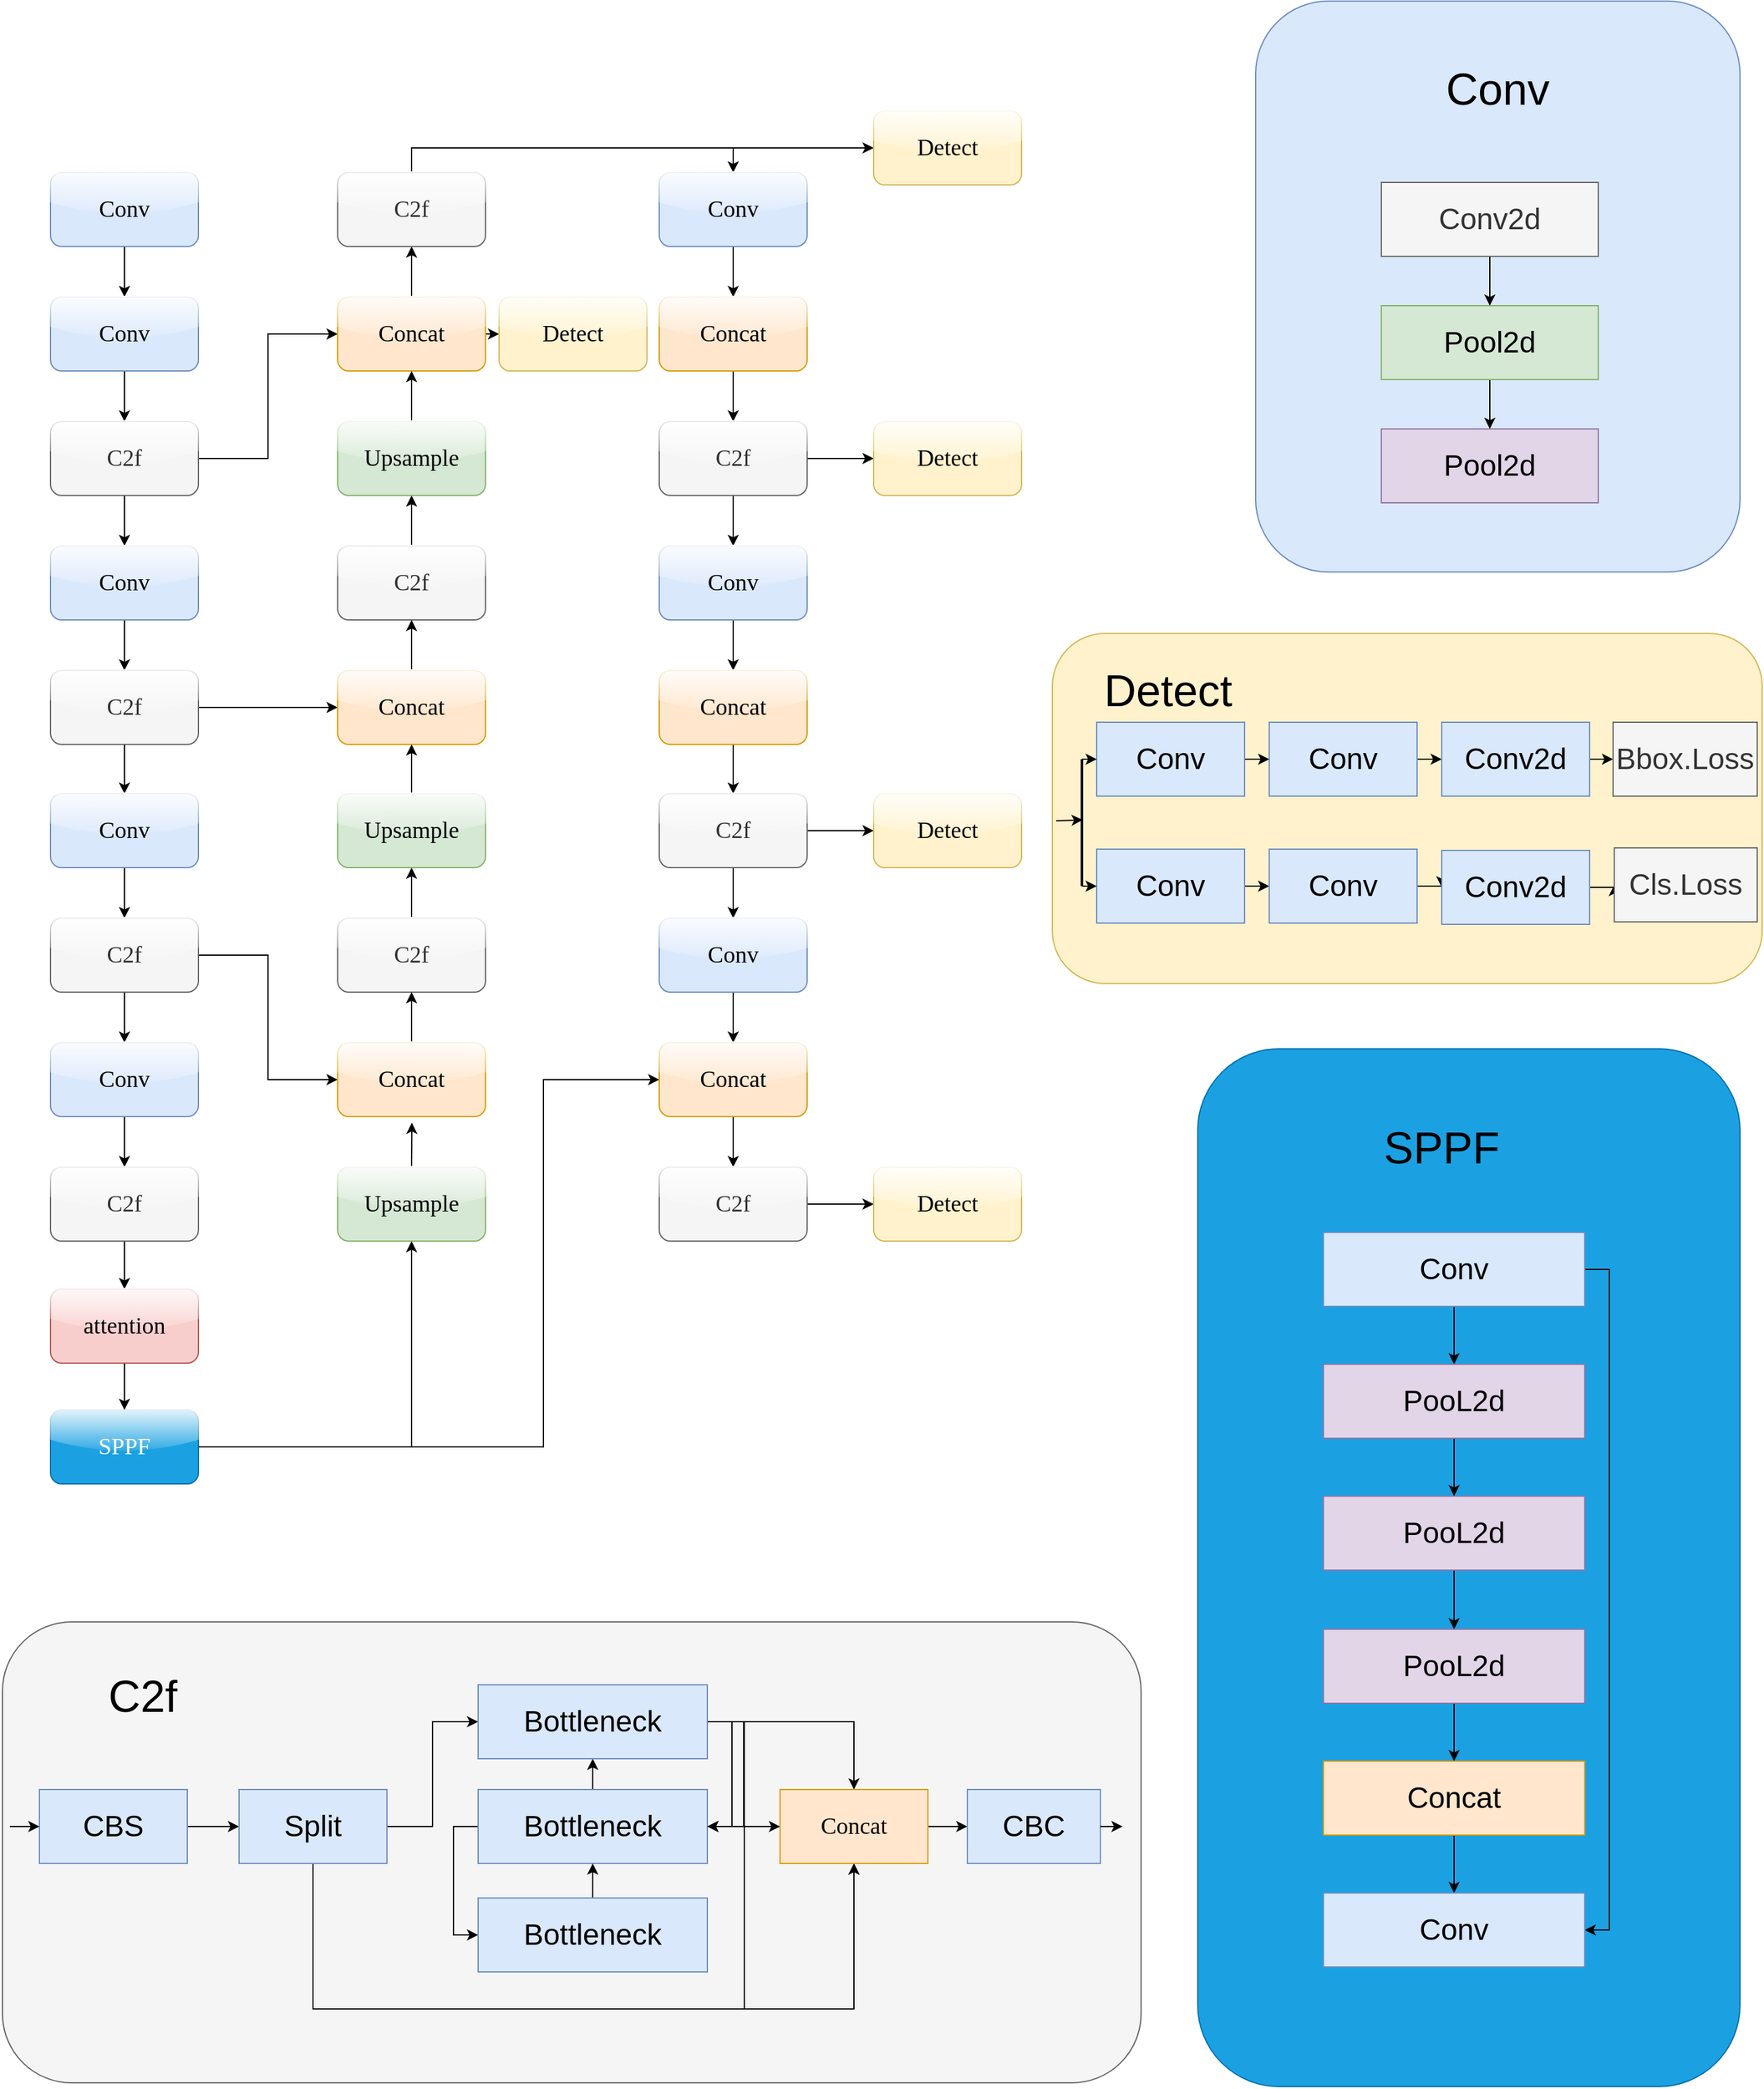 <mxfile version="26.0.16">
  <diagram name="第 1 页" id="e7HlVfwk5nqW00gzPEb4">
    <mxGraphModel dx="3178" dy="1715" grid="0" gridSize="10" guides="1" tooltips="1" connect="1" arrows="1" fold="1" page="1" pageScale="1" pageWidth="3000" pageHeight="4000" math="0" shadow="0">
      <root>
        <mxCell id="0" />
        <mxCell id="1" parent="0" />
        <mxCell id="bVhOLgPDnl9ng7HYhSVx-61" style="edgeStyle=orthogonalEdgeStyle;rounded=0;orthogonalLoop=1;jettySize=auto;html=1;exitX=0.5;exitY=1;exitDx=0;exitDy=0;entryX=0.5;entryY=0;entryDx=0;entryDy=0;" edge="1" parent="1" source="bVhOLgPDnl9ng7HYhSVx-1" target="bVhOLgPDnl9ng7HYhSVx-11">
          <mxGeometry relative="1" as="geometry" />
        </mxCell>
        <mxCell id="bVhOLgPDnl9ng7HYhSVx-1" value="&lt;font face=&quot;Georgia&quot; style=&quot;font-size: 19px;&quot;&gt;Conv&lt;/font&gt;" style="rounded=1;whiteSpace=wrap;html=1;glass=1;fillColor=#dae8fc;strokeColor=#6c8ebf;" vertex="1" parent="1">
          <mxGeometry x="278" y="230" width="120" height="60" as="geometry" />
        </mxCell>
        <mxCell id="bVhOLgPDnl9ng7HYhSVx-62" style="edgeStyle=orthogonalEdgeStyle;rounded=0;orthogonalLoop=1;jettySize=auto;html=1;exitX=0.5;exitY=1;exitDx=0;exitDy=0;" edge="1" parent="1" source="bVhOLgPDnl9ng7HYhSVx-11" target="bVhOLgPDnl9ng7HYhSVx-12">
          <mxGeometry relative="1" as="geometry" />
        </mxCell>
        <mxCell id="bVhOLgPDnl9ng7HYhSVx-11" value="&lt;font face=&quot;Georgia&quot; style=&quot;font-size: 19px;&quot;&gt;Conv&lt;/font&gt;" style="rounded=1;whiteSpace=wrap;html=1;glass=1;fillColor=#dae8fc;strokeColor=#6c8ebf;" vertex="1" parent="1">
          <mxGeometry x="278" y="331" width="120" height="60" as="geometry" />
        </mxCell>
        <mxCell id="bVhOLgPDnl9ng7HYhSVx-63" style="edgeStyle=orthogonalEdgeStyle;rounded=0;orthogonalLoop=1;jettySize=auto;html=1;exitX=0.5;exitY=1;exitDx=0;exitDy=0;" edge="1" parent="1" source="bVhOLgPDnl9ng7HYhSVx-12" target="bVhOLgPDnl9ng7HYhSVx-13">
          <mxGeometry relative="1" as="geometry" />
        </mxCell>
        <mxCell id="bVhOLgPDnl9ng7HYhSVx-98" style="edgeStyle=orthogonalEdgeStyle;rounded=0;orthogonalLoop=1;jettySize=auto;html=1;exitX=1;exitY=0.5;exitDx=0;exitDy=0;entryX=0;entryY=0.5;entryDx=0;entryDy=0;" edge="1" parent="1" source="bVhOLgPDnl9ng7HYhSVx-12" target="bVhOLgPDnl9ng7HYhSVx-40">
          <mxGeometry relative="1" as="geometry" />
        </mxCell>
        <mxCell id="bVhOLgPDnl9ng7HYhSVx-12" value="&lt;font face=&quot;Verdana&quot;&gt;&lt;font style=&quot;font-size: 19px;&quot;&gt;C&lt;/font&gt;&lt;font style=&quot;font-size: 19px;&quot;&gt;2f&lt;/font&gt;&lt;/font&gt;" style="rounded=1;whiteSpace=wrap;html=1;glass=1;fillColor=#f5f5f5;fontColor=#333333;strokeColor=#666666;" vertex="1" parent="1">
          <mxGeometry x="278" y="432" width="120" height="60" as="geometry" />
        </mxCell>
        <mxCell id="bVhOLgPDnl9ng7HYhSVx-64" style="edgeStyle=orthogonalEdgeStyle;rounded=0;orthogonalLoop=1;jettySize=auto;html=1;exitX=0.5;exitY=1;exitDx=0;exitDy=0;" edge="1" parent="1" source="bVhOLgPDnl9ng7HYhSVx-13" target="bVhOLgPDnl9ng7HYhSVx-14">
          <mxGeometry relative="1" as="geometry" />
        </mxCell>
        <mxCell id="bVhOLgPDnl9ng7HYhSVx-13" value="&lt;font face=&quot;Georgia&quot; style=&quot;font-size: 19px;&quot;&gt;Conv&lt;/font&gt;" style="rounded=1;whiteSpace=wrap;html=1;glass=1;fillColor=#dae8fc;strokeColor=#6c8ebf;" vertex="1" parent="1">
          <mxGeometry x="278" y="533" width="120" height="60" as="geometry" />
        </mxCell>
        <mxCell id="bVhOLgPDnl9ng7HYhSVx-65" style="edgeStyle=orthogonalEdgeStyle;rounded=0;orthogonalLoop=1;jettySize=auto;html=1;exitX=0.5;exitY=1;exitDx=0;exitDy=0;entryX=0.5;entryY=0;entryDx=0;entryDy=0;" edge="1" parent="1" source="bVhOLgPDnl9ng7HYhSVx-14" target="bVhOLgPDnl9ng7HYhSVx-15">
          <mxGeometry relative="1" as="geometry" />
        </mxCell>
        <mxCell id="bVhOLgPDnl9ng7HYhSVx-97" style="edgeStyle=orthogonalEdgeStyle;rounded=0;orthogonalLoop=1;jettySize=auto;html=1;exitX=1;exitY=0.5;exitDx=0;exitDy=0;" edge="1" parent="1" source="bVhOLgPDnl9ng7HYhSVx-14" target="bVhOLgPDnl9ng7HYhSVx-26">
          <mxGeometry relative="1" as="geometry" />
        </mxCell>
        <mxCell id="bVhOLgPDnl9ng7HYhSVx-14" value="&lt;font face=&quot;Verdana&quot;&gt;&lt;font style=&quot;font-size: 19px;&quot;&gt;C&lt;/font&gt;&lt;font style=&quot;font-size: 19px;&quot;&gt;2f&lt;/font&gt;&lt;/font&gt;" style="rounded=1;whiteSpace=wrap;html=1;glass=1;fillColor=#f5f5f5;fontColor=#333333;strokeColor=#666666;" vertex="1" parent="1">
          <mxGeometry x="278" y="634" width="120" height="60" as="geometry" />
        </mxCell>
        <mxCell id="bVhOLgPDnl9ng7HYhSVx-66" style="edgeStyle=orthogonalEdgeStyle;rounded=0;orthogonalLoop=1;jettySize=auto;html=1;exitX=0.5;exitY=1;exitDx=0;exitDy=0;entryX=0.5;entryY=0;entryDx=0;entryDy=0;" edge="1" parent="1" source="bVhOLgPDnl9ng7HYhSVx-15" target="bVhOLgPDnl9ng7HYhSVx-17">
          <mxGeometry relative="1" as="geometry" />
        </mxCell>
        <mxCell id="bVhOLgPDnl9ng7HYhSVx-15" value="&lt;font face=&quot;Georgia&quot; style=&quot;font-size: 19px;&quot;&gt;Conv&lt;/font&gt;" style="rounded=1;whiteSpace=wrap;html=1;glass=1;fillColor=#dae8fc;strokeColor=#6c8ebf;" vertex="1" parent="1">
          <mxGeometry x="278" y="734" width="120" height="60" as="geometry" />
        </mxCell>
        <mxCell id="bVhOLgPDnl9ng7HYhSVx-67" style="edgeStyle=orthogonalEdgeStyle;rounded=0;orthogonalLoop=1;jettySize=auto;html=1;exitX=0.5;exitY=1;exitDx=0;exitDy=0;entryX=0.5;entryY=0;entryDx=0;entryDy=0;" edge="1" parent="1" source="bVhOLgPDnl9ng7HYhSVx-17" target="bVhOLgPDnl9ng7HYhSVx-18">
          <mxGeometry relative="1" as="geometry" />
        </mxCell>
        <mxCell id="bVhOLgPDnl9ng7HYhSVx-96" style="edgeStyle=orthogonalEdgeStyle;rounded=0;orthogonalLoop=1;jettySize=auto;html=1;exitX=1;exitY=0.5;exitDx=0;exitDy=0;entryX=0;entryY=0.5;entryDx=0;entryDy=0;" edge="1" parent="1" source="bVhOLgPDnl9ng7HYhSVx-17" target="bVhOLgPDnl9ng7HYhSVx-34">
          <mxGeometry relative="1" as="geometry" />
        </mxCell>
        <mxCell id="bVhOLgPDnl9ng7HYhSVx-17" value="&lt;font face=&quot;Verdana&quot;&gt;&lt;font style=&quot;font-size: 19px;&quot;&gt;C&lt;/font&gt;&lt;font style=&quot;font-size: 19px;&quot;&gt;2f&lt;/font&gt;&lt;/font&gt;" style="rounded=1;whiteSpace=wrap;html=1;glass=1;fillColor=#f5f5f5;fontColor=#333333;strokeColor=#666666;" vertex="1" parent="1">
          <mxGeometry x="278" y="835" width="120" height="60" as="geometry" />
        </mxCell>
        <mxCell id="bVhOLgPDnl9ng7HYhSVx-68" style="edgeStyle=orthogonalEdgeStyle;rounded=0;orthogonalLoop=1;jettySize=auto;html=1;exitX=0.5;exitY=1;exitDx=0;exitDy=0;" edge="1" parent="1" source="bVhOLgPDnl9ng7HYhSVx-18" target="bVhOLgPDnl9ng7HYhSVx-19">
          <mxGeometry relative="1" as="geometry" />
        </mxCell>
        <mxCell id="bVhOLgPDnl9ng7HYhSVx-18" value="&lt;font face=&quot;Georgia&quot; style=&quot;font-size: 19px;&quot;&gt;Conv&lt;/font&gt;" style="rounded=1;whiteSpace=wrap;html=1;glass=1;fillColor=#dae8fc;strokeColor=#6c8ebf;" vertex="1" parent="1">
          <mxGeometry x="278" y="936" width="120" height="60" as="geometry" />
        </mxCell>
        <mxCell id="bVhOLgPDnl9ng7HYhSVx-69" style="edgeStyle=orthogonalEdgeStyle;rounded=0;orthogonalLoop=1;jettySize=auto;html=1;exitX=0.5;exitY=1;exitDx=0;exitDy=0;entryX=0.5;entryY=0;entryDx=0;entryDy=0;" edge="1" parent="1" source="bVhOLgPDnl9ng7HYhSVx-19" target="bVhOLgPDnl9ng7HYhSVx-24">
          <mxGeometry relative="1" as="geometry" />
        </mxCell>
        <mxCell id="bVhOLgPDnl9ng7HYhSVx-19" value="&lt;font face=&quot;Verdana&quot;&gt;&lt;font style=&quot;font-size: 19px;&quot;&gt;C&lt;/font&gt;&lt;font style=&quot;font-size: 19px;&quot;&gt;2f&lt;/font&gt;&lt;/font&gt;" style="rounded=1;whiteSpace=wrap;html=1;glass=1;fillColor=#f5f5f5;fontColor=#333333;strokeColor=#666666;" vertex="1" parent="1">
          <mxGeometry x="278" y="1037" width="120" height="60" as="geometry" />
        </mxCell>
        <mxCell id="bVhOLgPDnl9ng7HYhSVx-107" style="edgeStyle=orthogonalEdgeStyle;rounded=0;orthogonalLoop=1;jettySize=auto;html=1;exitX=1;exitY=0.5;exitDx=0;exitDy=0;entryX=0.5;entryY=1;entryDx=0;entryDy=0;" edge="1" parent="1" source="bVhOLgPDnl9ng7HYhSVx-22" target="bVhOLgPDnl9ng7HYhSVx-35">
          <mxGeometry relative="1" as="geometry" />
        </mxCell>
        <mxCell id="bVhOLgPDnl9ng7HYhSVx-124" style="edgeStyle=orthogonalEdgeStyle;rounded=0;orthogonalLoop=1;jettySize=auto;html=1;exitX=1;exitY=0.5;exitDx=0;exitDy=0;entryX=0;entryY=0.5;entryDx=0;entryDy=0;" edge="1" parent="1" source="bVhOLgPDnl9ng7HYhSVx-22" target="bVhOLgPDnl9ng7HYhSVx-53">
          <mxGeometry relative="1" as="geometry">
            <Array as="points">
              <mxPoint x="678" y="1264" />
              <mxPoint x="678" y="966" />
            </Array>
          </mxGeometry>
        </mxCell>
        <mxCell id="bVhOLgPDnl9ng7HYhSVx-22" value="&lt;font face=&quot;Verdana&quot;&gt;&lt;span style=&quot;font-size: 19px;&quot;&gt;SPPF&lt;/span&gt;&lt;/font&gt;" style="rounded=1;whiteSpace=wrap;html=1;glass=1;fillColor=#1ba1e2;fontColor=#ffffff;strokeColor=#006EAF;" vertex="1" parent="1">
          <mxGeometry x="278" y="1234" width="120" height="60" as="geometry" />
        </mxCell>
        <mxCell id="bVhOLgPDnl9ng7HYhSVx-70" style="edgeStyle=orthogonalEdgeStyle;rounded=0;orthogonalLoop=1;jettySize=auto;html=1;exitX=0.5;exitY=1;exitDx=0;exitDy=0;entryX=0.5;entryY=0;entryDx=0;entryDy=0;" edge="1" parent="1" source="bVhOLgPDnl9ng7HYhSVx-24" target="bVhOLgPDnl9ng7HYhSVx-22">
          <mxGeometry relative="1" as="geometry" />
        </mxCell>
        <mxCell id="bVhOLgPDnl9ng7HYhSVx-24" value="&lt;font face=&quot;Verdana&quot;&gt;&lt;span style=&quot;font-size: 19px;&quot;&gt;attention&lt;/span&gt;&lt;/font&gt;" style="rounded=1;whiteSpace=wrap;html=1;glass=1;fillColor=#f8cecc;strokeColor=#b85450;" vertex="1" parent="1">
          <mxGeometry x="278" y="1136" width="120" height="60" as="geometry" />
        </mxCell>
        <mxCell id="bVhOLgPDnl9ng7HYhSVx-76" style="edgeStyle=orthogonalEdgeStyle;rounded=0;orthogonalLoop=1;jettySize=auto;html=1;exitX=0.5;exitY=0;exitDx=0;exitDy=0;" edge="1" parent="1" source="bVhOLgPDnl9ng7HYhSVx-25" target="bVhOLgPDnl9ng7HYhSVx-41">
          <mxGeometry relative="1" as="geometry" />
        </mxCell>
        <mxCell id="bVhOLgPDnl9ng7HYhSVx-25" value="&lt;font face=&quot;Verdana&quot;&gt;&lt;font style=&quot;font-size: 19px;&quot;&gt;C&lt;/font&gt;&lt;font style=&quot;font-size: 19px;&quot;&gt;2f&lt;/font&gt;&lt;/font&gt;" style="rounded=1;whiteSpace=wrap;html=1;glass=1;fillColor=#f5f5f5;fontColor=#333333;strokeColor=#666666;flipH=1;" vertex="1" parent="1">
          <mxGeometry x="511" y="533" width="120" height="60" as="geometry" />
        </mxCell>
        <mxCell id="bVhOLgPDnl9ng7HYhSVx-75" style="edgeStyle=orthogonalEdgeStyle;rounded=0;orthogonalLoop=1;jettySize=auto;html=1;exitX=0.5;exitY=0;exitDx=0;exitDy=0;entryX=0.5;entryY=1;entryDx=0;entryDy=0;" edge="1" parent="1" source="bVhOLgPDnl9ng7HYhSVx-26" target="bVhOLgPDnl9ng7HYhSVx-25">
          <mxGeometry relative="1" as="geometry" />
        </mxCell>
        <mxCell id="bVhOLgPDnl9ng7HYhSVx-26" value="&lt;font face=&quot;Verdana&quot;&gt;&lt;span style=&quot;font-size: 19px;&quot;&gt;Concat&lt;/span&gt;&lt;/font&gt;" style="rounded=1;whiteSpace=wrap;html=1;glass=1;fillColor=#ffe6cc;strokeColor=#d79b00;flipH=1;" vertex="1" parent="1">
          <mxGeometry x="511" y="634" width="120" height="60" as="geometry" />
        </mxCell>
        <mxCell id="bVhOLgPDnl9ng7HYhSVx-74" style="edgeStyle=orthogonalEdgeStyle;rounded=0;orthogonalLoop=1;jettySize=auto;html=1;exitX=0.5;exitY=0;exitDx=0;exitDy=0;entryX=0.5;entryY=1;entryDx=0;entryDy=0;" edge="1" parent="1" source="bVhOLgPDnl9ng7HYhSVx-32" target="bVhOLgPDnl9ng7HYhSVx-26">
          <mxGeometry relative="1" as="geometry" />
        </mxCell>
        <mxCell id="bVhOLgPDnl9ng7HYhSVx-32" value="&lt;font face=&quot;Verdana&quot;&gt;&lt;span style=&quot;font-size: 19px;&quot;&gt;Upsample&lt;/span&gt;&lt;/font&gt;" style="rounded=1;whiteSpace=wrap;html=1;glass=1;fillColor=#d5e8d4;strokeColor=#82b366;flipH=1;" vertex="1" parent="1">
          <mxGeometry x="511" y="734" width="120" height="60" as="geometry" />
        </mxCell>
        <mxCell id="bVhOLgPDnl9ng7HYhSVx-73" style="edgeStyle=orthogonalEdgeStyle;rounded=0;orthogonalLoop=1;jettySize=auto;html=1;exitX=0.5;exitY=0;exitDx=0;exitDy=0;entryX=0.5;entryY=1;entryDx=0;entryDy=0;" edge="1" parent="1" source="bVhOLgPDnl9ng7HYhSVx-33" target="bVhOLgPDnl9ng7HYhSVx-32">
          <mxGeometry relative="1" as="geometry" />
        </mxCell>
        <mxCell id="bVhOLgPDnl9ng7HYhSVx-33" value="&lt;font face=&quot;Verdana&quot;&gt;&lt;font style=&quot;font-size: 19px;&quot;&gt;C&lt;/font&gt;&lt;font style=&quot;font-size: 19px;&quot;&gt;2f&lt;/font&gt;&lt;/font&gt;" style="rounded=1;whiteSpace=wrap;html=1;glass=1;fillColor=#f5f5f5;fontColor=#333333;strokeColor=#666666;flipH=1;" vertex="1" parent="1">
          <mxGeometry x="511" y="835" width="120" height="60" as="geometry" />
        </mxCell>
        <mxCell id="bVhOLgPDnl9ng7HYhSVx-72" style="edgeStyle=orthogonalEdgeStyle;rounded=0;orthogonalLoop=1;jettySize=auto;html=1;exitX=0.5;exitY=0;exitDx=0;exitDy=0;entryX=0.5;entryY=1;entryDx=0;entryDy=0;" edge="1" parent="1" source="bVhOLgPDnl9ng7HYhSVx-34" target="bVhOLgPDnl9ng7HYhSVx-33">
          <mxGeometry relative="1" as="geometry" />
        </mxCell>
        <mxCell id="bVhOLgPDnl9ng7HYhSVx-34" value="&lt;font face=&quot;Verdana&quot;&gt;&lt;span style=&quot;font-size: 19px;&quot;&gt;Concat&lt;/span&gt;&lt;/font&gt;" style="rounded=1;whiteSpace=wrap;html=1;glass=1;fillColor=#ffe6cc;strokeColor=#d79b00;flipH=1;" vertex="1" parent="1">
          <mxGeometry x="511" y="936" width="120" height="60" as="geometry" />
        </mxCell>
        <mxCell id="bVhOLgPDnl9ng7HYhSVx-71" style="edgeStyle=orthogonalEdgeStyle;rounded=0;orthogonalLoop=1;jettySize=auto;html=1;exitX=0.5;exitY=0;exitDx=0;exitDy=0;" edge="1" parent="1" source="bVhOLgPDnl9ng7HYhSVx-35">
          <mxGeometry relative="1" as="geometry">
            <mxPoint x="571.25" y="1001" as="targetPoint" />
          </mxGeometry>
        </mxCell>
        <mxCell id="bVhOLgPDnl9ng7HYhSVx-35" value="&lt;font face=&quot;Verdana&quot;&gt;&lt;span style=&quot;font-size: 19px;&quot;&gt;Upsample&lt;/span&gt;&lt;/font&gt;" style="rounded=1;whiteSpace=wrap;html=1;glass=1;fillColor=#d5e8d4;strokeColor=#82b366;flipH=1;" vertex="1" parent="1">
          <mxGeometry x="511" y="1037" width="120" height="60" as="geometry" />
        </mxCell>
        <mxCell id="bVhOLgPDnl9ng7HYhSVx-92" style="edgeStyle=orthogonalEdgeStyle;rounded=0;orthogonalLoop=1;jettySize=auto;html=1;exitX=0.5;exitY=0;exitDx=0;exitDy=0;entryX=0.5;entryY=0;entryDx=0;entryDy=0;" edge="1" parent="1" source="bVhOLgPDnl9ng7HYhSVx-39" target="bVhOLgPDnl9ng7HYhSVx-46">
          <mxGeometry relative="1" as="geometry" />
        </mxCell>
        <mxCell id="bVhOLgPDnl9ng7HYhSVx-137" style="edgeStyle=orthogonalEdgeStyle;rounded=0;orthogonalLoop=1;jettySize=auto;html=1;exitX=0.5;exitY=0;exitDx=0;exitDy=0;entryX=0;entryY=0.5;entryDx=0;entryDy=0;" edge="1" parent="1" source="bVhOLgPDnl9ng7HYhSVx-39" target="bVhOLgPDnl9ng7HYhSVx-136">
          <mxGeometry relative="1" as="geometry" />
        </mxCell>
        <mxCell id="bVhOLgPDnl9ng7HYhSVx-39" value="&lt;font face=&quot;Verdana&quot;&gt;&lt;font style=&quot;font-size: 19px;&quot;&gt;C&lt;/font&gt;&lt;font style=&quot;font-size: 19px;&quot;&gt;2f&lt;/font&gt;&lt;/font&gt;" style="rounded=1;whiteSpace=wrap;html=1;glass=1;fillColor=#f5f5f5;fontColor=#333333;strokeColor=#666666;flipH=1;" vertex="1" parent="1">
          <mxGeometry x="511" y="230" width="120" height="60" as="geometry" />
        </mxCell>
        <mxCell id="bVhOLgPDnl9ng7HYhSVx-78" style="edgeStyle=orthogonalEdgeStyle;rounded=0;orthogonalLoop=1;jettySize=auto;html=1;exitX=0.5;exitY=0;exitDx=0;exitDy=0;entryX=0.5;entryY=1;entryDx=0;entryDy=0;" edge="1" parent="1" source="bVhOLgPDnl9ng7HYhSVx-40" target="bVhOLgPDnl9ng7HYhSVx-39">
          <mxGeometry relative="1" as="geometry" />
        </mxCell>
        <mxCell id="bVhOLgPDnl9ng7HYhSVx-129" style="edgeStyle=orthogonalEdgeStyle;rounded=0;orthogonalLoop=1;jettySize=auto;html=1;exitX=1;exitY=0.5;exitDx=0;exitDy=0;entryX=0;entryY=0.5;entryDx=0;entryDy=0;" edge="1" parent="1" source="bVhOLgPDnl9ng7HYhSVx-40" target="bVhOLgPDnl9ng7HYhSVx-125">
          <mxGeometry relative="1" as="geometry" />
        </mxCell>
        <mxCell id="bVhOLgPDnl9ng7HYhSVx-40" value="&lt;font face=&quot;Verdana&quot;&gt;&lt;span style=&quot;font-size: 19px;&quot;&gt;Concat&lt;/span&gt;&lt;/font&gt;" style="rounded=1;whiteSpace=wrap;html=1;glass=1;fillColor=#ffe6cc;strokeColor=#d79b00;flipH=1;" vertex="1" parent="1">
          <mxGeometry x="511" y="331" width="120" height="60" as="geometry" />
        </mxCell>
        <mxCell id="bVhOLgPDnl9ng7HYhSVx-77" style="edgeStyle=orthogonalEdgeStyle;rounded=0;orthogonalLoop=1;jettySize=auto;html=1;exitX=0.5;exitY=0;exitDx=0;exitDy=0;entryX=0.5;entryY=1;entryDx=0;entryDy=0;" edge="1" parent="1" source="bVhOLgPDnl9ng7HYhSVx-41" target="bVhOLgPDnl9ng7HYhSVx-40">
          <mxGeometry relative="1" as="geometry" />
        </mxCell>
        <mxCell id="bVhOLgPDnl9ng7HYhSVx-41" value="&lt;font face=&quot;Verdana&quot;&gt;&lt;span style=&quot;font-size: 19px;&quot;&gt;Upsample&lt;/span&gt;&lt;/font&gt;" style="rounded=1;whiteSpace=wrap;html=1;glass=1;fillColor=#d5e8d4;strokeColor=#82b366;flipH=1;" vertex="1" parent="1">
          <mxGeometry x="511" y="432" width="120" height="60" as="geometry" />
        </mxCell>
        <mxCell id="bVhOLgPDnl9ng7HYhSVx-79" style="edgeStyle=orthogonalEdgeStyle;rounded=0;orthogonalLoop=1;jettySize=auto;html=1;exitX=0.5;exitY=1;exitDx=0;exitDy=0;entryX=0.5;entryY=0;entryDx=0;entryDy=0;" edge="1" parent="1" source="bVhOLgPDnl9ng7HYhSVx-46" target="bVhOLgPDnl9ng7HYhSVx-47">
          <mxGeometry relative="1" as="geometry" />
        </mxCell>
        <mxCell id="bVhOLgPDnl9ng7HYhSVx-46" value="&lt;font face=&quot;Georgia&quot; style=&quot;font-size: 19px;&quot;&gt;Conv&lt;/font&gt;" style="rounded=1;whiteSpace=wrap;html=1;glass=1;fillColor=#dae8fc;strokeColor=#6c8ebf;" vertex="1" parent="1">
          <mxGeometry x="772" y="230" width="120" height="60" as="geometry" />
        </mxCell>
        <mxCell id="bVhOLgPDnl9ng7HYhSVx-80" style="edgeStyle=orthogonalEdgeStyle;rounded=0;orthogonalLoop=1;jettySize=auto;html=1;exitX=0.5;exitY=1;exitDx=0;exitDy=0;entryX=0.5;entryY=0;entryDx=0;entryDy=0;" edge="1" parent="1" source="bVhOLgPDnl9ng7HYhSVx-47" target="bVhOLgPDnl9ng7HYhSVx-48">
          <mxGeometry relative="1" as="geometry" />
        </mxCell>
        <mxCell id="bVhOLgPDnl9ng7HYhSVx-47" value="&lt;font face=&quot;Verdana&quot;&gt;&lt;span style=&quot;font-size: 19px;&quot;&gt;Concat&lt;/span&gt;&lt;/font&gt;" style="rounded=1;whiteSpace=wrap;html=1;glass=1;fillColor=#ffe6cc;strokeColor=#d79b00;" vertex="1" parent="1">
          <mxGeometry x="772" y="331" width="120" height="60" as="geometry" />
        </mxCell>
        <mxCell id="bVhOLgPDnl9ng7HYhSVx-81" style="edgeStyle=orthogonalEdgeStyle;rounded=0;orthogonalLoop=1;jettySize=auto;html=1;exitX=0.5;exitY=1;exitDx=0;exitDy=0;entryX=0.5;entryY=0;entryDx=0;entryDy=0;" edge="1" parent="1" source="bVhOLgPDnl9ng7HYhSVx-48" target="bVhOLgPDnl9ng7HYhSVx-49">
          <mxGeometry relative="1" as="geometry" />
        </mxCell>
        <mxCell id="bVhOLgPDnl9ng7HYhSVx-130" style="edgeStyle=orthogonalEdgeStyle;rounded=0;orthogonalLoop=1;jettySize=auto;html=1;exitX=1;exitY=0.5;exitDx=0;exitDy=0;entryX=0;entryY=0.5;entryDx=0;entryDy=0;" edge="1" parent="1" source="bVhOLgPDnl9ng7HYhSVx-48" target="bVhOLgPDnl9ng7HYhSVx-126">
          <mxGeometry relative="1" as="geometry" />
        </mxCell>
        <mxCell id="bVhOLgPDnl9ng7HYhSVx-48" value="&lt;font face=&quot;Verdana&quot;&gt;&lt;font style=&quot;font-size: 19px;&quot;&gt;C&lt;/font&gt;&lt;font style=&quot;font-size: 19px;&quot;&gt;2f&lt;/font&gt;&lt;/font&gt;" style="rounded=1;whiteSpace=wrap;html=1;glass=1;fillColor=#f5f5f5;fontColor=#333333;strokeColor=#666666;" vertex="1" parent="1">
          <mxGeometry x="772" y="432" width="120" height="60" as="geometry" />
        </mxCell>
        <mxCell id="bVhOLgPDnl9ng7HYhSVx-82" style="edgeStyle=orthogonalEdgeStyle;rounded=0;orthogonalLoop=1;jettySize=auto;html=1;exitX=0.5;exitY=1;exitDx=0;exitDy=0;entryX=0.5;entryY=0;entryDx=0;entryDy=0;" edge="1" parent="1" source="bVhOLgPDnl9ng7HYhSVx-49" target="bVhOLgPDnl9ng7HYhSVx-50">
          <mxGeometry relative="1" as="geometry" />
        </mxCell>
        <mxCell id="bVhOLgPDnl9ng7HYhSVx-49" value="&lt;font face=&quot;Georgia&quot; style=&quot;font-size: 19px;&quot;&gt;Conv&lt;/font&gt;" style="rounded=1;whiteSpace=wrap;html=1;glass=1;fillColor=#dae8fc;strokeColor=#6c8ebf;" vertex="1" parent="1">
          <mxGeometry x="772" y="533" width="120" height="60" as="geometry" />
        </mxCell>
        <mxCell id="bVhOLgPDnl9ng7HYhSVx-83" style="edgeStyle=orthogonalEdgeStyle;rounded=0;orthogonalLoop=1;jettySize=auto;html=1;exitX=0.5;exitY=1;exitDx=0;exitDy=0;entryX=0.5;entryY=0;entryDx=0;entryDy=0;" edge="1" parent="1" source="bVhOLgPDnl9ng7HYhSVx-50" target="bVhOLgPDnl9ng7HYhSVx-51">
          <mxGeometry relative="1" as="geometry" />
        </mxCell>
        <mxCell id="bVhOLgPDnl9ng7HYhSVx-50" value="&lt;font face=&quot;Verdana&quot;&gt;&lt;span style=&quot;font-size: 19px;&quot;&gt;Concat&lt;/span&gt;&lt;/font&gt;" style="rounded=1;whiteSpace=wrap;html=1;glass=1;fillColor=#ffe6cc;strokeColor=#d79b00;" vertex="1" parent="1">
          <mxGeometry x="772" y="634" width="120" height="60" as="geometry" />
        </mxCell>
        <mxCell id="bVhOLgPDnl9ng7HYhSVx-84" style="edgeStyle=orthogonalEdgeStyle;rounded=0;orthogonalLoop=1;jettySize=auto;html=1;exitX=0.5;exitY=1;exitDx=0;exitDy=0;entryX=0.5;entryY=0;entryDx=0;entryDy=0;" edge="1" parent="1" source="bVhOLgPDnl9ng7HYhSVx-51" target="bVhOLgPDnl9ng7HYhSVx-52">
          <mxGeometry relative="1" as="geometry" />
        </mxCell>
        <mxCell id="bVhOLgPDnl9ng7HYhSVx-131" style="edgeStyle=orthogonalEdgeStyle;rounded=0;orthogonalLoop=1;jettySize=auto;html=1;exitX=1;exitY=0.5;exitDx=0;exitDy=0;entryX=0;entryY=0.5;entryDx=0;entryDy=0;" edge="1" parent="1" source="bVhOLgPDnl9ng7HYhSVx-51" target="bVhOLgPDnl9ng7HYhSVx-127">
          <mxGeometry relative="1" as="geometry" />
        </mxCell>
        <mxCell id="bVhOLgPDnl9ng7HYhSVx-51" value="&lt;font face=&quot;Verdana&quot;&gt;&lt;font style=&quot;font-size: 19px;&quot;&gt;C&lt;/font&gt;&lt;font style=&quot;font-size: 19px;&quot;&gt;2f&lt;/font&gt;&lt;/font&gt;" style="rounded=1;whiteSpace=wrap;html=1;glass=1;fillColor=#f5f5f5;fontColor=#333333;strokeColor=#666666;" vertex="1" parent="1">
          <mxGeometry x="772" y="734" width="120" height="60" as="geometry" />
        </mxCell>
        <mxCell id="bVhOLgPDnl9ng7HYhSVx-85" style="edgeStyle=orthogonalEdgeStyle;rounded=0;orthogonalLoop=1;jettySize=auto;html=1;exitX=0.5;exitY=1;exitDx=0;exitDy=0;entryX=0.5;entryY=0;entryDx=0;entryDy=0;" edge="1" parent="1" source="bVhOLgPDnl9ng7HYhSVx-52" target="bVhOLgPDnl9ng7HYhSVx-53">
          <mxGeometry relative="1" as="geometry" />
        </mxCell>
        <mxCell id="bVhOLgPDnl9ng7HYhSVx-52" value="&lt;font face=&quot;Georgia&quot; style=&quot;font-size: 19px;&quot;&gt;Conv&lt;/font&gt;" style="rounded=1;whiteSpace=wrap;html=1;glass=1;fillColor=#dae8fc;strokeColor=#6c8ebf;" vertex="1" parent="1">
          <mxGeometry x="772" y="835" width="120" height="60" as="geometry" />
        </mxCell>
        <mxCell id="bVhOLgPDnl9ng7HYhSVx-86" style="edgeStyle=orthogonalEdgeStyle;rounded=0;orthogonalLoop=1;jettySize=auto;html=1;exitX=0.5;exitY=1;exitDx=0;exitDy=0;entryX=0.5;entryY=0;entryDx=0;entryDy=0;" edge="1" parent="1" source="bVhOLgPDnl9ng7HYhSVx-53" target="bVhOLgPDnl9ng7HYhSVx-54">
          <mxGeometry relative="1" as="geometry" />
        </mxCell>
        <mxCell id="bVhOLgPDnl9ng7HYhSVx-53" value="&lt;font face=&quot;Verdana&quot;&gt;&lt;span style=&quot;font-size: 19px;&quot;&gt;Concat&lt;/span&gt;&lt;/font&gt;" style="rounded=1;whiteSpace=wrap;html=1;glass=1;fillColor=#ffe6cc;strokeColor=#d79b00;" vertex="1" parent="1">
          <mxGeometry x="772" y="936" width="120" height="60" as="geometry" />
        </mxCell>
        <mxCell id="bVhOLgPDnl9ng7HYhSVx-132" style="edgeStyle=orthogonalEdgeStyle;rounded=0;orthogonalLoop=1;jettySize=auto;html=1;exitX=1;exitY=0.5;exitDx=0;exitDy=0;entryX=0;entryY=0.5;entryDx=0;entryDy=0;" edge="1" parent="1" source="bVhOLgPDnl9ng7HYhSVx-54" target="bVhOLgPDnl9ng7HYhSVx-128">
          <mxGeometry relative="1" as="geometry" />
        </mxCell>
        <mxCell id="bVhOLgPDnl9ng7HYhSVx-54" value="&lt;font face=&quot;Verdana&quot;&gt;&lt;font style=&quot;font-size: 19px;&quot;&gt;C&lt;/font&gt;&lt;font style=&quot;font-size: 19px;&quot;&gt;2f&lt;/font&gt;&lt;/font&gt;" style="rounded=1;whiteSpace=wrap;html=1;glass=1;fillColor=#f5f5f5;fontColor=#333333;strokeColor=#666666;" vertex="1" parent="1">
          <mxGeometry x="772" y="1037" width="120" height="60" as="geometry" />
        </mxCell>
        <mxCell id="bVhOLgPDnl9ng7HYhSVx-125" value="&lt;font face=&quot;Georgia&quot;&gt;&lt;span style=&quot;font-size: 19px;&quot;&gt;Detect&lt;/span&gt;&lt;/font&gt;" style="rounded=1;whiteSpace=wrap;html=1;glass=1;fillColor=#fff2cc;strokeColor=#d6b656;" vertex="1" parent="1">
          <mxGeometry x="642.0" y="331" width="120" height="60" as="geometry" />
        </mxCell>
        <mxCell id="bVhOLgPDnl9ng7HYhSVx-126" value="&lt;font face=&quot;Georgia&quot;&gt;&lt;span style=&quot;font-size: 19px;&quot;&gt;Detect&lt;/span&gt;&lt;/font&gt;" style="rounded=1;whiteSpace=wrap;html=1;glass=1;fillColor=#fff2cc;strokeColor=#d6b656;" vertex="1" parent="1">
          <mxGeometry x="946.0" y="432" width="120" height="60" as="geometry" />
        </mxCell>
        <mxCell id="bVhOLgPDnl9ng7HYhSVx-127" value="&lt;font face=&quot;Georgia&quot;&gt;&lt;span style=&quot;font-size: 19px;&quot;&gt;Detect&lt;/span&gt;&lt;/font&gt;" style="rounded=1;whiteSpace=wrap;html=1;glass=1;fillColor=#fff2cc;strokeColor=#d6b656;" vertex="1" parent="1">
          <mxGeometry x="946.0" y="734" width="120" height="60" as="geometry" />
        </mxCell>
        <mxCell id="bVhOLgPDnl9ng7HYhSVx-128" value="&lt;font face=&quot;Georgia&quot;&gt;&lt;span style=&quot;font-size: 19px;&quot;&gt;Detect&lt;/span&gt;&lt;/font&gt;" style="rounded=1;whiteSpace=wrap;html=1;glass=1;fillColor=#fff2cc;strokeColor=#d6b656;" vertex="1" parent="1">
          <mxGeometry x="946.0" y="1037" width="120" height="60" as="geometry" />
        </mxCell>
        <mxCell id="bVhOLgPDnl9ng7HYhSVx-136" value="&lt;font face=&quot;Georgia&quot;&gt;&lt;span style=&quot;font-size: 19px;&quot;&gt;Detect&lt;/span&gt;&lt;/font&gt;" style="rounded=1;whiteSpace=wrap;html=1;glass=1;fillColor=#fff2cc;strokeColor=#d6b656;" vertex="1" parent="1">
          <mxGeometry x="946.0" y="180" width="120" height="60" as="geometry" />
        </mxCell>
        <mxCell id="bVhOLgPDnl9ng7HYhSVx-139" value="" style="rounded=1;whiteSpace=wrap;html=1;fillColor=#f5f5f5;fontColor=#333333;strokeColor=#666666;" vertex="1" parent="1">
          <mxGeometry x="239" y="1406" width="924" height="374" as="geometry" />
        </mxCell>
        <mxCell id="bVhOLgPDnl9ng7HYhSVx-151" style="edgeStyle=orthogonalEdgeStyle;rounded=0;orthogonalLoop=1;jettySize=auto;html=1;exitX=1;exitY=0.5;exitDx=0;exitDy=0;entryX=0;entryY=0.5;entryDx=0;entryDy=0;" edge="1" parent="1" source="bVhOLgPDnl9ng7HYhSVx-140" target="bVhOLgPDnl9ng7HYhSVx-141">
          <mxGeometry relative="1" as="geometry" />
        </mxCell>
        <mxCell id="bVhOLgPDnl9ng7HYhSVx-140" value="&lt;font style=&quot;font-size: 24px;&quot;&gt;CBS&lt;/font&gt;" style="rounded=0;whiteSpace=wrap;html=1;fillColor=#dae8fc;strokeColor=#6c8ebf;" vertex="1" parent="1">
          <mxGeometry x="269" y="1542" width="120" height="60" as="geometry" />
        </mxCell>
        <mxCell id="bVhOLgPDnl9ng7HYhSVx-152" style="edgeStyle=orthogonalEdgeStyle;rounded=0;orthogonalLoop=1;jettySize=auto;html=1;exitX=0.5;exitY=1;exitDx=0;exitDy=0;entryX=0.5;entryY=1;entryDx=0;entryDy=0;" edge="1" parent="1" source="bVhOLgPDnl9ng7HYhSVx-141" target="bVhOLgPDnl9ng7HYhSVx-147">
          <mxGeometry relative="1" as="geometry">
            <Array as="points">
              <mxPoint x="491" y="1720" />
              <mxPoint x="930" y="1720" />
            </Array>
          </mxGeometry>
        </mxCell>
        <mxCell id="bVhOLgPDnl9ng7HYhSVx-154" style="edgeStyle=orthogonalEdgeStyle;rounded=0;orthogonalLoop=1;jettySize=auto;html=1;exitX=1;exitY=0.5;exitDx=0;exitDy=0;entryX=0;entryY=0.5;entryDx=0;entryDy=0;" edge="1" parent="1" source="bVhOLgPDnl9ng7HYhSVx-141" target="bVhOLgPDnl9ng7HYhSVx-143">
          <mxGeometry relative="1" as="geometry" />
        </mxCell>
        <mxCell id="bVhOLgPDnl9ng7HYhSVx-141" value="&lt;font style=&quot;font-size: 24px;&quot;&gt;Split&lt;/font&gt;" style="rounded=0;whiteSpace=wrap;html=1;fillColor=#dae8fc;strokeColor=#6c8ebf;" vertex="1" parent="1">
          <mxGeometry x="431" y="1542" width="120" height="60" as="geometry" />
        </mxCell>
        <mxCell id="bVhOLgPDnl9ng7HYhSVx-155" style="edgeStyle=orthogonalEdgeStyle;rounded=0;orthogonalLoop=1;jettySize=auto;html=1;exitX=0.5;exitY=0;exitDx=0;exitDy=0;entryX=0.5;entryY=1;entryDx=0;entryDy=0;" edge="1" parent="1" source="bVhOLgPDnl9ng7HYhSVx-142" target="bVhOLgPDnl9ng7HYhSVx-143">
          <mxGeometry relative="1" as="geometry" />
        </mxCell>
        <mxCell id="bVhOLgPDnl9ng7HYhSVx-157" style="edgeStyle=orthogonalEdgeStyle;rounded=0;orthogonalLoop=1;jettySize=auto;html=1;exitX=0;exitY=0.5;exitDx=0;exitDy=0;entryX=0;entryY=0.5;entryDx=0;entryDy=0;" edge="1" parent="1" source="bVhOLgPDnl9ng7HYhSVx-142" target="bVhOLgPDnl9ng7HYhSVx-146">
          <mxGeometry relative="1" as="geometry" />
        </mxCell>
        <mxCell id="bVhOLgPDnl9ng7HYhSVx-142" value="&lt;font style=&quot;font-size: 24px;&quot;&gt;Bottleneck&lt;/font&gt;" style="rounded=0;whiteSpace=wrap;html=1;fillColor=#dae8fc;strokeColor=#6c8ebf;" vertex="1" parent="1">
          <mxGeometry x="625" y="1542" width="186" height="60" as="geometry" />
        </mxCell>
        <mxCell id="bVhOLgPDnl9ng7HYhSVx-160" style="edgeStyle=orthogonalEdgeStyle;rounded=0;orthogonalLoop=1;jettySize=auto;html=1;exitX=1;exitY=0.5;exitDx=0;exitDy=0;entryX=0.5;entryY=0;entryDx=0;entryDy=0;" edge="1" parent="1" source="bVhOLgPDnl9ng7HYhSVx-143" target="bVhOLgPDnl9ng7HYhSVx-147">
          <mxGeometry relative="1" as="geometry" />
        </mxCell>
        <mxCell id="bVhOLgPDnl9ng7HYhSVx-167" style="edgeStyle=orthogonalEdgeStyle;rounded=0;orthogonalLoop=1;jettySize=auto;html=1;exitX=1;exitY=0.5;exitDx=0;exitDy=0;entryX=1;entryY=0.5;entryDx=0;entryDy=0;" edge="1" parent="1" source="bVhOLgPDnl9ng7HYhSVx-143" target="bVhOLgPDnl9ng7HYhSVx-142">
          <mxGeometry relative="1" as="geometry" />
        </mxCell>
        <mxCell id="bVhOLgPDnl9ng7HYhSVx-168" style="edgeStyle=orthogonalEdgeStyle;rounded=0;orthogonalLoop=1;jettySize=auto;html=1;exitX=1;exitY=0.5;exitDx=0;exitDy=0;entryX=0;entryY=0.5;entryDx=0;entryDy=0;" edge="1" parent="1" source="bVhOLgPDnl9ng7HYhSVx-143" target="bVhOLgPDnl9ng7HYhSVx-147">
          <mxGeometry relative="1" as="geometry" />
        </mxCell>
        <mxCell id="bVhOLgPDnl9ng7HYhSVx-169" style="edgeStyle=orthogonalEdgeStyle;rounded=0;orthogonalLoop=1;jettySize=auto;html=1;exitX=1;exitY=0.5;exitDx=0;exitDy=0;entryX=0.5;entryY=1;entryDx=0;entryDy=0;" edge="1" parent="1" source="bVhOLgPDnl9ng7HYhSVx-143" target="bVhOLgPDnl9ng7HYhSVx-147">
          <mxGeometry relative="1" as="geometry">
            <Array as="points">
              <mxPoint x="841" y="1487" />
              <mxPoint x="841" y="1720" />
              <mxPoint x="930" y="1720" />
            </Array>
          </mxGeometry>
        </mxCell>
        <mxCell id="bVhOLgPDnl9ng7HYhSVx-143" value="&lt;font style=&quot;font-size: 24px;&quot;&gt;Bottleneck&lt;/font&gt;" style="rounded=0;whiteSpace=wrap;html=1;fillColor=#dae8fc;strokeColor=#6c8ebf;" vertex="1" parent="1">
          <mxGeometry x="625" y="1457" width="186" height="60" as="geometry" />
        </mxCell>
        <mxCell id="bVhOLgPDnl9ng7HYhSVx-156" style="edgeStyle=orthogonalEdgeStyle;rounded=0;orthogonalLoop=1;jettySize=auto;html=1;exitX=0.5;exitY=0;exitDx=0;exitDy=0;entryX=0.5;entryY=1;entryDx=0;entryDy=0;" edge="1" parent="1" source="bVhOLgPDnl9ng7HYhSVx-146" target="bVhOLgPDnl9ng7HYhSVx-142">
          <mxGeometry relative="1" as="geometry" />
        </mxCell>
        <mxCell id="bVhOLgPDnl9ng7HYhSVx-146" value="&lt;font style=&quot;font-size: 24px;&quot;&gt;Bottleneck&lt;/font&gt;" style="rounded=0;whiteSpace=wrap;html=1;fillColor=#dae8fc;strokeColor=#6c8ebf;" vertex="1" parent="1">
          <mxGeometry x="625" y="1630" width="186" height="60" as="geometry" />
        </mxCell>
        <mxCell id="bVhOLgPDnl9ng7HYhSVx-158" style="edgeStyle=orthogonalEdgeStyle;rounded=0;orthogonalLoop=1;jettySize=auto;html=1;exitX=1;exitY=0.5;exitDx=0;exitDy=0;" edge="1" parent="1" source="bVhOLgPDnl9ng7HYhSVx-147" target="bVhOLgPDnl9ng7HYhSVx-148">
          <mxGeometry relative="1" as="geometry" />
        </mxCell>
        <mxCell id="bVhOLgPDnl9ng7HYhSVx-159" style="edgeStyle=orthogonalEdgeStyle;rounded=0;orthogonalLoop=1;jettySize=auto;html=1;exitX=0;exitY=0.5;exitDx=0;exitDy=0;entryX=1;entryY=0.5;entryDx=0;entryDy=0;" edge="1" parent="1" source="bVhOLgPDnl9ng7HYhSVx-147" target="bVhOLgPDnl9ng7HYhSVx-142">
          <mxGeometry relative="1" as="geometry" />
        </mxCell>
        <mxCell id="bVhOLgPDnl9ng7HYhSVx-147" value="&lt;font face=&quot;Verdana&quot;&gt;&lt;span style=&quot;font-size: 19px;&quot;&gt;Concat&lt;/span&gt;&lt;/font&gt;" style="rounded=0;whiteSpace=wrap;html=1;glass=0;fillColor=#ffe6cc;strokeColor=#d79b00;" vertex="1" parent="1">
          <mxGeometry x="870.0" y="1542" width="120" height="60" as="geometry" />
        </mxCell>
        <mxCell id="bVhOLgPDnl9ng7HYhSVx-148" value="&lt;font style=&quot;font-size: 24px;&quot;&gt;CBC&lt;/font&gt;" style="rounded=0;whiteSpace=wrap;html=1;fillColor=#dae8fc;strokeColor=#6c8ebf;" vertex="1" parent="1">
          <mxGeometry x="1022" y="1542" width="108" height="60" as="geometry" />
        </mxCell>
        <mxCell id="bVhOLgPDnl9ng7HYhSVx-150" value="&lt;font style=&quot;font-size: 36px;&quot;&gt;C2f&lt;/font&gt;" style="text;strokeColor=none;fillColor=none;align=left;verticalAlign=middle;spacingLeft=4;spacingRight=4;overflow=hidden;points=[[0,0.5],[1,0.5]];portConstraint=eastwest;rotatable=0;whiteSpace=wrap;html=1;" vertex="1" parent="1">
          <mxGeometry x="319" y="1437" width="118" height="58" as="geometry" />
        </mxCell>
        <mxCell id="bVhOLgPDnl9ng7HYhSVx-161" value="" style="endArrow=classic;html=1;rounded=0;entryX=0;entryY=0.5;entryDx=0;entryDy=0;" edge="1" parent="1" target="bVhOLgPDnl9ng7HYhSVx-140">
          <mxGeometry width="50" height="50" relative="1" as="geometry">
            <mxPoint x="245" y="1572" as="sourcePoint" />
            <mxPoint x="833" y="1674" as="targetPoint" />
          </mxGeometry>
        </mxCell>
        <mxCell id="bVhOLgPDnl9ng7HYhSVx-163" value="" style="endArrow=classic;html=1;rounded=0;exitX=1;exitY=0.5;exitDx=0;exitDy=0;" edge="1" parent="1" source="bVhOLgPDnl9ng7HYhSVx-148">
          <mxGeometry width="50" height="50" relative="1" as="geometry">
            <mxPoint x="1131" y="1573" as="sourcePoint" />
            <mxPoint x="1148" y="1572" as="targetPoint" />
          </mxGeometry>
        </mxCell>
        <mxCell id="bVhOLgPDnl9ng7HYhSVx-170" value="" style="rounded=1;whiteSpace=wrap;html=1;fillColor=#dae8fc;strokeColor=#6c8ebf;" vertex="1" parent="1">
          <mxGeometry x="1256" y="90.84" width="393" height="463.31" as="geometry" />
        </mxCell>
        <mxCell id="bVhOLgPDnl9ng7HYhSVx-173" value="&lt;span style=&quot;font-size: 24px;&quot;&gt;Pool2d&lt;/span&gt;" style="rounded=0;whiteSpace=wrap;html=1;fillColor=#e1d5e7;strokeColor=#9673a6;" vertex="1" parent="1">
          <mxGeometry x="1358" y="438" width="176" height="60" as="geometry" />
        </mxCell>
        <mxCell id="bVhOLgPDnl9ng7HYhSVx-178" style="edgeStyle=orthogonalEdgeStyle;rounded=0;orthogonalLoop=1;jettySize=auto;html=1;exitX=0.5;exitY=1;exitDx=0;exitDy=0;entryX=0.5;entryY=0;entryDx=0;entryDy=0;" edge="1" parent="1" source="bVhOLgPDnl9ng7HYhSVx-174" target="bVhOLgPDnl9ng7HYhSVx-173">
          <mxGeometry relative="1" as="geometry" />
        </mxCell>
        <mxCell id="bVhOLgPDnl9ng7HYhSVx-174" value="&lt;font style=&quot;font-size: 24px;&quot;&gt;Pool2d&lt;/font&gt;" style="rounded=0;whiteSpace=wrap;html=1;fillColor=#d5e8d4;strokeColor=#82b366;" vertex="1" parent="1">
          <mxGeometry x="1358" y="338" width="176" height="60" as="geometry" />
        </mxCell>
        <mxCell id="bVhOLgPDnl9ng7HYhSVx-176" style="edgeStyle=orthogonalEdgeStyle;rounded=0;orthogonalLoop=1;jettySize=auto;html=1;exitX=0.5;exitY=1;exitDx=0;exitDy=0;entryX=0.5;entryY=0;entryDx=0;entryDy=0;" edge="1" parent="1" source="bVhOLgPDnl9ng7HYhSVx-175" target="bVhOLgPDnl9ng7HYhSVx-174">
          <mxGeometry relative="1" as="geometry" />
        </mxCell>
        <mxCell id="bVhOLgPDnl9ng7HYhSVx-175" value="&lt;font style=&quot;font-size: 24px;&quot;&gt;Conv2d&lt;/font&gt;" style="rounded=0;whiteSpace=wrap;html=1;fillColor=#f5f5f5;fontColor=#333333;strokeColor=#666666;" vertex="1" parent="1">
          <mxGeometry x="1358" y="238" width="176" height="60" as="geometry" />
        </mxCell>
        <mxCell id="bVhOLgPDnl9ng7HYhSVx-179" value="" style="rounded=1;whiteSpace=wrap;html=1;fillColor=#1ba1e2;fontColor=#ffffff;strokeColor=#006EAF;flipV=0;" vertex="1" parent="1">
          <mxGeometry x="1209" y="941" width="440" height="842" as="geometry" />
        </mxCell>
        <mxCell id="bVhOLgPDnl9ng7HYhSVx-188" style="edgeStyle=orthogonalEdgeStyle;rounded=0;orthogonalLoop=1;jettySize=auto;html=1;exitX=0.5;exitY=1;exitDx=0;exitDy=0;entryX=0.5;entryY=0;entryDx=0;entryDy=0;" edge="1" parent="1" source="bVhOLgPDnl9ng7HYhSVx-181" target="bVhOLgPDnl9ng7HYhSVx-183">
          <mxGeometry relative="1" as="geometry" />
        </mxCell>
        <mxCell id="bVhOLgPDnl9ng7HYhSVx-193" style="edgeStyle=orthogonalEdgeStyle;rounded=0;orthogonalLoop=1;jettySize=auto;html=1;exitX=1;exitY=0.5;exitDx=0;exitDy=0;entryX=1;entryY=0.5;entryDx=0;entryDy=0;" edge="1" parent="1" source="bVhOLgPDnl9ng7HYhSVx-181" target="bVhOLgPDnl9ng7HYhSVx-187">
          <mxGeometry relative="1" as="geometry" />
        </mxCell>
        <mxCell id="bVhOLgPDnl9ng7HYhSVx-181" value="&lt;font style=&quot;font-size: 24px;&quot;&gt;Conv&lt;/font&gt;" style="rounded=0;whiteSpace=wrap;html=1;fillColor=#dae8fc;strokeColor=#6c8ebf;flipH=1;flipV=1;" vertex="1" parent="1">
          <mxGeometry x="1311" y="1090" width="212" height="60" as="geometry" />
        </mxCell>
        <mxCell id="bVhOLgPDnl9ng7HYhSVx-182" value="&lt;font style=&quot;font-size: 36px;&quot;&gt;Conv&lt;/font&gt;" style="text;strokeColor=none;fillColor=none;align=center;verticalAlign=middle;spacingLeft=4;spacingRight=4;overflow=hidden;points=[[0,0.5],[1,0.5]];portConstraint=eastwest;rotatable=0;whiteSpace=wrap;html=1;" vertex="1" parent="1">
          <mxGeometry x="1349" y="125" width="207" height="73" as="geometry" />
        </mxCell>
        <mxCell id="bVhOLgPDnl9ng7HYhSVx-189" style="edgeStyle=orthogonalEdgeStyle;rounded=0;orthogonalLoop=1;jettySize=auto;html=1;exitX=0.5;exitY=1;exitDx=0;exitDy=0;entryX=0.5;entryY=0;entryDx=0;entryDy=0;" edge="1" parent="1" source="bVhOLgPDnl9ng7HYhSVx-183" target="bVhOLgPDnl9ng7HYhSVx-184">
          <mxGeometry relative="1" as="geometry" />
        </mxCell>
        <mxCell id="bVhOLgPDnl9ng7HYhSVx-183" value="&lt;font style=&quot;font-size: 24px;&quot;&gt;PooL2d&lt;/font&gt;" style="rounded=0;whiteSpace=wrap;html=1;fillColor=#e1d5e7;strokeColor=#9673a6;flipH=1;flipV=1;" vertex="1" parent="1">
          <mxGeometry x="1311" y="1197" width="212" height="60" as="geometry" />
        </mxCell>
        <mxCell id="bVhOLgPDnl9ng7HYhSVx-190" style="edgeStyle=orthogonalEdgeStyle;rounded=0;orthogonalLoop=1;jettySize=auto;html=1;exitX=0.5;exitY=1;exitDx=0;exitDy=0;entryX=0.5;entryY=0;entryDx=0;entryDy=0;" edge="1" parent="1" source="bVhOLgPDnl9ng7HYhSVx-184" target="bVhOLgPDnl9ng7HYhSVx-185">
          <mxGeometry relative="1" as="geometry" />
        </mxCell>
        <mxCell id="bVhOLgPDnl9ng7HYhSVx-184" value="&lt;font style=&quot;font-size: 24px;&quot;&gt;PooL2d&lt;/font&gt;" style="rounded=0;whiteSpace=wrap;html=1;fillColor=#e1d5e7;strokeColor=#9673a6;flipH=1;flipV=1;" vertex="1" parent="1">
          <mxGeometry x="1311" y="1304" width="212" height="60" as="geometry" />
        </mxCell>
        <mxCell id="bVhOLgPDnl9ng7HYhSVx-191" style="edgeStyle=orthogonalEdgeStyle;rounded=0;orthogonalLoop=1;jettySize=auto;html=1;exitX=0.5;exitY=1;exitDx=0;exitDy=0;entryX=0.5;entryY=0;entryDx=0;entryDy=0;" edge="1" parent="1" source="bVhOLgPDnl9ng7HYhSVx-185" target="bVhOLgPDnl9ng7HYhSVx-186">
          <mxGeometry relative="1" as="geometry" />
        </mxCell>
        <mxCell id="bVhOLgPDnl9ng7HYhSVx-185" value="&lt;font style=&quot;font-size: 24px;&quot;&gt;PooL2d&lt;/font&gt;" style="rounded=0;whiteSpace=wrap;html=1;fillColor=#e1d5e7;strokeColor=#9673a6;flipH=1;flipV=1;" vertex="1" parent="1">
          <mxGeometry x="1311" y="1412" width="212" height="60" as="geometry" />
        </mxCell>
        <mxCell id="bVhOLgPDnl9ng7HYhSVx-192" style="edgeStyle=orthogonalEdgeStyle;rounded=0;orthogonalLoop=1;jettySize=auto;html=1;exitX=0.5;exitY=1;exitDx=0;exitDy=0;entryX=0.5;entryY=0;entryDx=0;entryDy=0;" edge="1" parent="1" source="bVhOLgPDnl9ng7HYhSVx-186" target="bVhOLgPDnl9ng7HYhSVx-187">
          <mxGeometry relative="1" as="geometry" />
        </mxCell>
        <mxCell id="bVhOLgPDnl9ng7HYhSVx-186" value="&lt;font style=&quot;font-size: 24px;&quot;&gt;Concat&lt;/font&gt;" style="rounded=0;whiteSpace=wrap;html=1;fillColor=#ffe6cc;strokeColor=#d79b00;flipH=1;flipV=1;" vertex="1" parent="1">
          <mxGeometry x="1311" y="1519" width="212" height="60" as="geometry" />
        </mxCell>
        <mxCell id="bVhOLgPDnl9ng7HYhSVx-187" value="&lt;font style=&quot;font-size: 24px;&quot;&gt;Conv&lt;/font&gt;" style="rounded=0;whiteSpace=wrap;html=1;fillColor=#dae8fc;strokeColor=#6c8ebf;flipH=1;flipV=1;" vertex="1" parent="1">
          <mxGeometry x="1311" y="1626" width="212" height="60" as="geometry" />
        </mxCell>
        <mxCell id="bVhOLgPDnl9ng7HYhSVx-194" value="&lt;font style=&quot;font-size: 36px;&quot;&gt;SPPF&lt;/font&gt;" style="text;html=1;align=center;verticalAlign=middle;whiteSpace=wrap;rounded=0;" vertex="1" parent="1">
          <mxGeometry x="1314" y="984" width="186" height="74" as="geometry" />
        </mxCell>
        <mxCell id="bVhOLgPDnl9ng7HYhSVx-195" value="" style="rounded=1;whiteSpace=wrap;html=1;fillColor=#fff2cc;strokeColor=#d6b656;" vertex="1" parent="1">
          <mxGeometry x="1091" y="604" width="576" height="284" as="geometry" />
        </mxCell>
        <mxCell id="bVhOLgPDnl9ng7HYhSVx-196" value="&lt;font style=&quot;font-size: 36px;&quot;&gt;Detect&lt;/font&gt;" style="text;html=1;align=center;verticalAlign=middle;whiteSpace=wrap;rounded=0;" vertex="1" parent="1">
          <mxGeometry x="1120" y="611" width="130" height="78" as="geometry" />
        </mxCell>
        <mxCell id="bVhOLgPDnl9ng7HYhSVx-216" style="edgeStyle=orthogonalEdgeStyle;rounded=0;orthogonalLoop=1;jettySize=auto;html=1;exitX=1;exitY=0.5;exitDx=0;exitDy=0;" edge="1" parent="1" source="bVhOLgPDnl9ng7HYhSVx-198" target="bVhOLgPDnl9ng7HYhSVx-202">
          <mxGeometry relative="1" as="geometry" />
        </mxCell>
        <mxCell id="bVhOLgPDnl9ng7HYhSVx-198" value="&lt;font style=&quot;font-size: 24px;&quot;&gt;Conv&lt;/font&gt;" style="rounded=0;whiteSpace=wrap;html=1;fillColor=#dae8fc;strokeColor=#6c8ebf;" vertex="1" parent="1">
          <mxGeometry x="1127" y="676" width="120" height="60" as="geometry" />
        </mxCell>
        <mxCell id="bVhOLgPDnl9ng7HYhSVx-209" style="edgeStyle=orthogonalEdgeStyle;rounded=0;orthogonalLoop=1;jettySize=auto;html=1;exitX=1;exitY=0.5;exitDx=0;exitDy=0;entryX=0;entryY=0.5;entryDx=0;entryDy=0;" edge="1" parent="1" source="bVhOLgPDnl9ng7HYhSVx-199" target="bVhOLgPDnl9ng7HYhSVx-203">
          <mxGeometry relative="1" as="geometry" />
        </mxCell>
        <mxCell id="bVhOLgPDnl9ng7HYhSVx-199" value="&lt;font style=&quot;font-size: 24px;&quot;&gt;Conv&lt;/font&gt;" style="rounded=0;whiteSpace=wrap;html=1;fillColor=#dae8fc;strokeColor=#6c8ebf;" vertex="1" parent="1">
          <mxGeometry x="1127" y="779" width="120" height="60" as="geometry" />
        </mxCell>
        <mxCell id="bVhOLgPDnl9ng7HYhSVx-210" style="edgeStyle=orthogonalEdgeStyle;rounded=0;orthogonalLoop=1;jettySize=auto;html=1;exitX=1;exitY=0.5;exitDx=0;exitDy=0;entryX=0;entryY=0.5;entryDx=0;entryDy=0;" edge="1" parent="1" source="bVhOLgPDnl9ng7HYhSVx-202" target="bVhOLgPDnl9ng7HYhSVx-204">
          <mxGeometry relative="1" as="geometry" />
        </mxCell>
        <mxCell id="bVhOLgPDnl9ng7HYhSVx-202" value="&lt;font style=&quot;font-size: 24px;&quot;&gt;Conv&lt;/font&gt;" style="rounded=0;whiteSpace=wrap;html=1;fillColor=#dae8fc;strokeColor=#6c8ebf;" vertex="1" parent="1">
          <mxGeometry x="1267" y="676" width="120" height="60" as="geometry" />
        </mxCell>
        <mxCell id="bVhOLgPDnl9ng7HYhSVx-211" style="edgeStyle=orthogonalEdgeStyle;rounded=0;orthogonalLoop=1;jettySize=auto;html=1;exitX=1;exitY=0.5;exitDx=0;exitDy=0;entryX=0;entryY=0.5;entryDx=0;entryDy=0;" edge="1" parent="1" source="bVhOLgPDnl9ng7HYhSVx-203" target="bVhOLgPDnl9ng7HYhSVx-205">
          <mxGeometry relative="1" as="geometry" />
        </mxCell>
        <mxCell id="bVhOLgPDnl9ng7HYhSVx-203" value="&lt;font style=&quot;font-size: 24px;&quot;&gt;Conv&lt;/font&gt;" style="rounded=0;whiteSpace=wrap;html=1;fillColor=#dae8fc;strokeColor=#6c8ebf;" vertex="1" parent="1">
          <mxGeometry x="1267" y="779" width="120" height="60" as="geometry" />
        </mxCell>
        <mxCell id="bVhOLgPDnl9ng7HYhSVx-217" style="edgeStyle=orthogonalEdgeStyle;rounded=0;orthogonalLoop=1;jettySize=auto;html=1;exitX=1;exitY=0.5;exitDx=0;exitDy=0;entryX=0;entryY=0.5;entryDx=0;entryDy=0;" edge="1" parent="1" source="bVhOLgPDnl9ng7HYhSVx-204" target="bVhOLgPDnl9ng7HYhSVx-206">
          <mxGeometry relative="1" as="geometry" />
        </mxCell>
        <mxCell id="bVhOLgPDnl9ng7HYhSVx-204" value="&lt;font style=&quot;font-size: 24px;&quot;&gt;Conv2d&lt;/font&gt;" style="rounded=0;whiteSpace=wrap;html=1;fillColor=#dae8fc;strokeColor=#6c8ebf;" vertex="1" parent="1">
          <mxGeometry x="1407" y="676" width="120" height="60" as="geometry" />
        </mxCell>
        <mxCell id="bVhOLgPDnl9ng7HYhSVx-218" style="edgeStyle=orthogonalEdgeStyle;rounded=0;orthogonalLoop=1;jettySize=auto;html=1;exitX=1;exitY=0.5;exitDx=0;exitDy=0;entryX=0;entryY=0.5;entryDx=0;entryDy=0;" edge="1" parent="1" source="bVhOLgPDnl9ng7HYhSVx-205" target="bVhOLgPDnl9ng7HYhSVx-207">
          <mxGeometry relative="1" as="geometry" />
        </mxCell>
        <mxCell id="bVhOLgPDnl9ng7HYhSVx-205" value="&lt;font style=&quot;font-size: 24px;&quot;&gt;Conv2d&lt;/font&gt;" style="rounded=0;whiteSpace=wrap;html=1;fillColor=#dae8fc;strokeColor=#6c8ebf;" vertex="1" parent="1">
          <mxGeometry x="1407" y="780" width="120" height="60" as="geometry" />
        </mxCell>
        <mxCell id="bVhOLgPDnl9ng7HYhSVx-206" value="&lt;font style=&quot;font-size: 24px;&quot;&gt;Bbox.Loss&lt;/font&gt;" style="rounded=0;whiteSpace=wrap;html=1;fillColor=#f5f5f5;fontColor=#333333;strokeColor=#666666;" vertex="1" parent="1">
          <mxGeometry x="1546" y="676" width="117" height="60" as="geometry" />
        </mxCell>
        <mxCell id="bVhOLgPDnl9ng7HYhSVx-207" value="&lt;font style=&quot;font-size: 24px;&quot;&gt;Cls.Loss&lt;/font&gt;" style="rounded=0;whiteSpace=wrap;html=1;fillColor=#f5f5f5;fontColor=#333333;strokeColor=#666666;" vertex="1" parent="1">
          <mxGeometry x="1547" y="778" width="116" height="60" as="geometry" />
        </mxCell>
        <mxCell id="bVhOLgPDnl9ng7HYhSVx-220" value="" style="line;strokeWidth=2;direction=south;html=1;" vertex="1" parent="1">
          <mxGeometry x="1110" y="706" width="10" height="103" as="geometry" />
        </mxCell>
        <mxCell id="bVhOLgPDnl9ng7HYhSVx-221" value="" style="endArrow=classic;html=1;rounded=0;exitX=0;exitY=0.5;exitDx=0;exitDy=0;exitPerimeter=0;entryX=0;entryY=0.5;entryDx=0;entryDy=0;" edge="1" parent="1" source="bVhOLgPDnl9ng7HYhSVx-220" target="bVhOLgPDnl9ng7HYhSVx-198">
          <mxGeometry width="50" height="50" relative="1" as="geometry">
            <mxPoint x="1118" y="728" as="sourcePoint" />
            <mxPoint x="1168" y="678" as="targetPoint" />
          </mxGeometry>
        </mxCell>
        <mxCell id="bVhOLgPDnl9ng7HYhSVx-222" value="" style="endArrow=classic;html=1;rounded=0;exitX=1;exitY=0.5;exitDx=0;exitDy=0;exitPerimeter=0;entryX=0;entryY=0.5;entryDx=0;entryDy=0;" edge="1" parent="1" source="bVhOLgPDnl9ng7HYhSVx-220" target="bVhOLgPDnl9ng7HYhSVx-199">
          <mxGeometry width="50" height="50" relative="1" as="geometry">
            <mxPoint x="1150" y="791" as="sourcePoint" />
            <mxPoint x="1200" y="741" as="targetPoint" />
          </mxGeometry>
        </mxCell>
        <mxCell id="bVhOLgPDnl9ng7HYhSVx-223" value="" style="endArrow=classic;html=1;rounded=0;entryX=0.478;entryY=0.438;entryDx=0;entryDy=0;entryPerimeter=0;" edge="1" parent="1" target="bVhOLgPDnl9ng7HYhSVx-220">
          <mxGeometry width="50" height="50" relative="1" as="geometry">
            <mxPoint x="1094" y="756" as="sourcePoint" />
            <mxPoint x="1120" y="753" as="targetPoint" />
          </mxGeometry>
        </mxCell>
      </root>
    </mxGraphModel>
  </diagram>
</mxfile>

